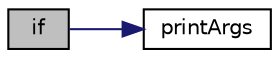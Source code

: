 digraph "if"
{
  edge [fontname="Helvetica",fontsize="10",labelfontname="Helvetica",labelfontsize="10"];
  node [fontname="Helvetica",fontsize="10",shape=record];
  rankdir="LR";
  Node1 [label="if",height=0.2,width=0.4,color="black", fillcolor="grey75", style="filled", fontcolor="black"];
  Node1 -> Node2 [color="midnightblue",fontsize="10",style="solid",fontname="Helvetica"];
  Node2 [label="printArgs",height=0.2,width=0.4,color="black", fillcolor="white", style="filled",URL="$page__events_8js.html#aff22b500b7d4bca203bdfc4ff6ec7746"];
}
